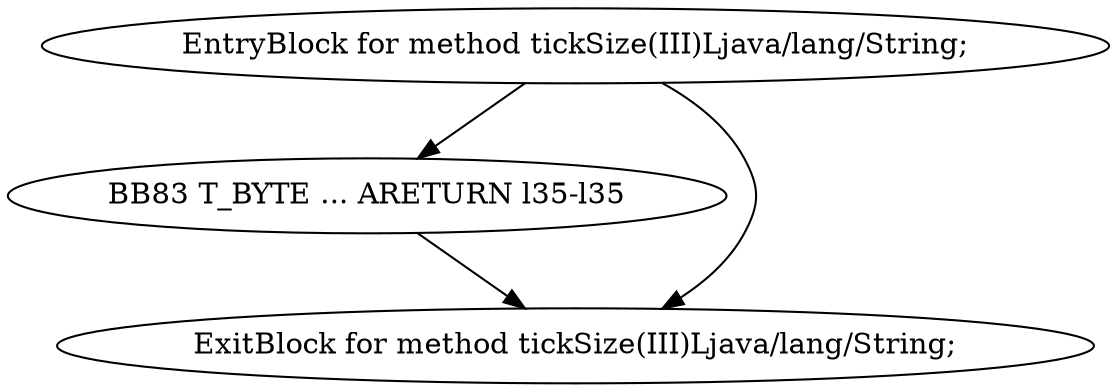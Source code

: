 digraph G {
  1 [ label="BB83 T_BYTE ... ARETURN l35-l35" ];
  2 [ label="EntryBlock for method tickSize(III)Ljava/lang/String;" ];
  3 [ label="ExitBlock for method tickSize(III)Ljava/lang/String;" ];
  2 -> 3 [ label="" ];
  2 -> 1 [ label="" ];
  1 -> 3 [ label="" ];
}
